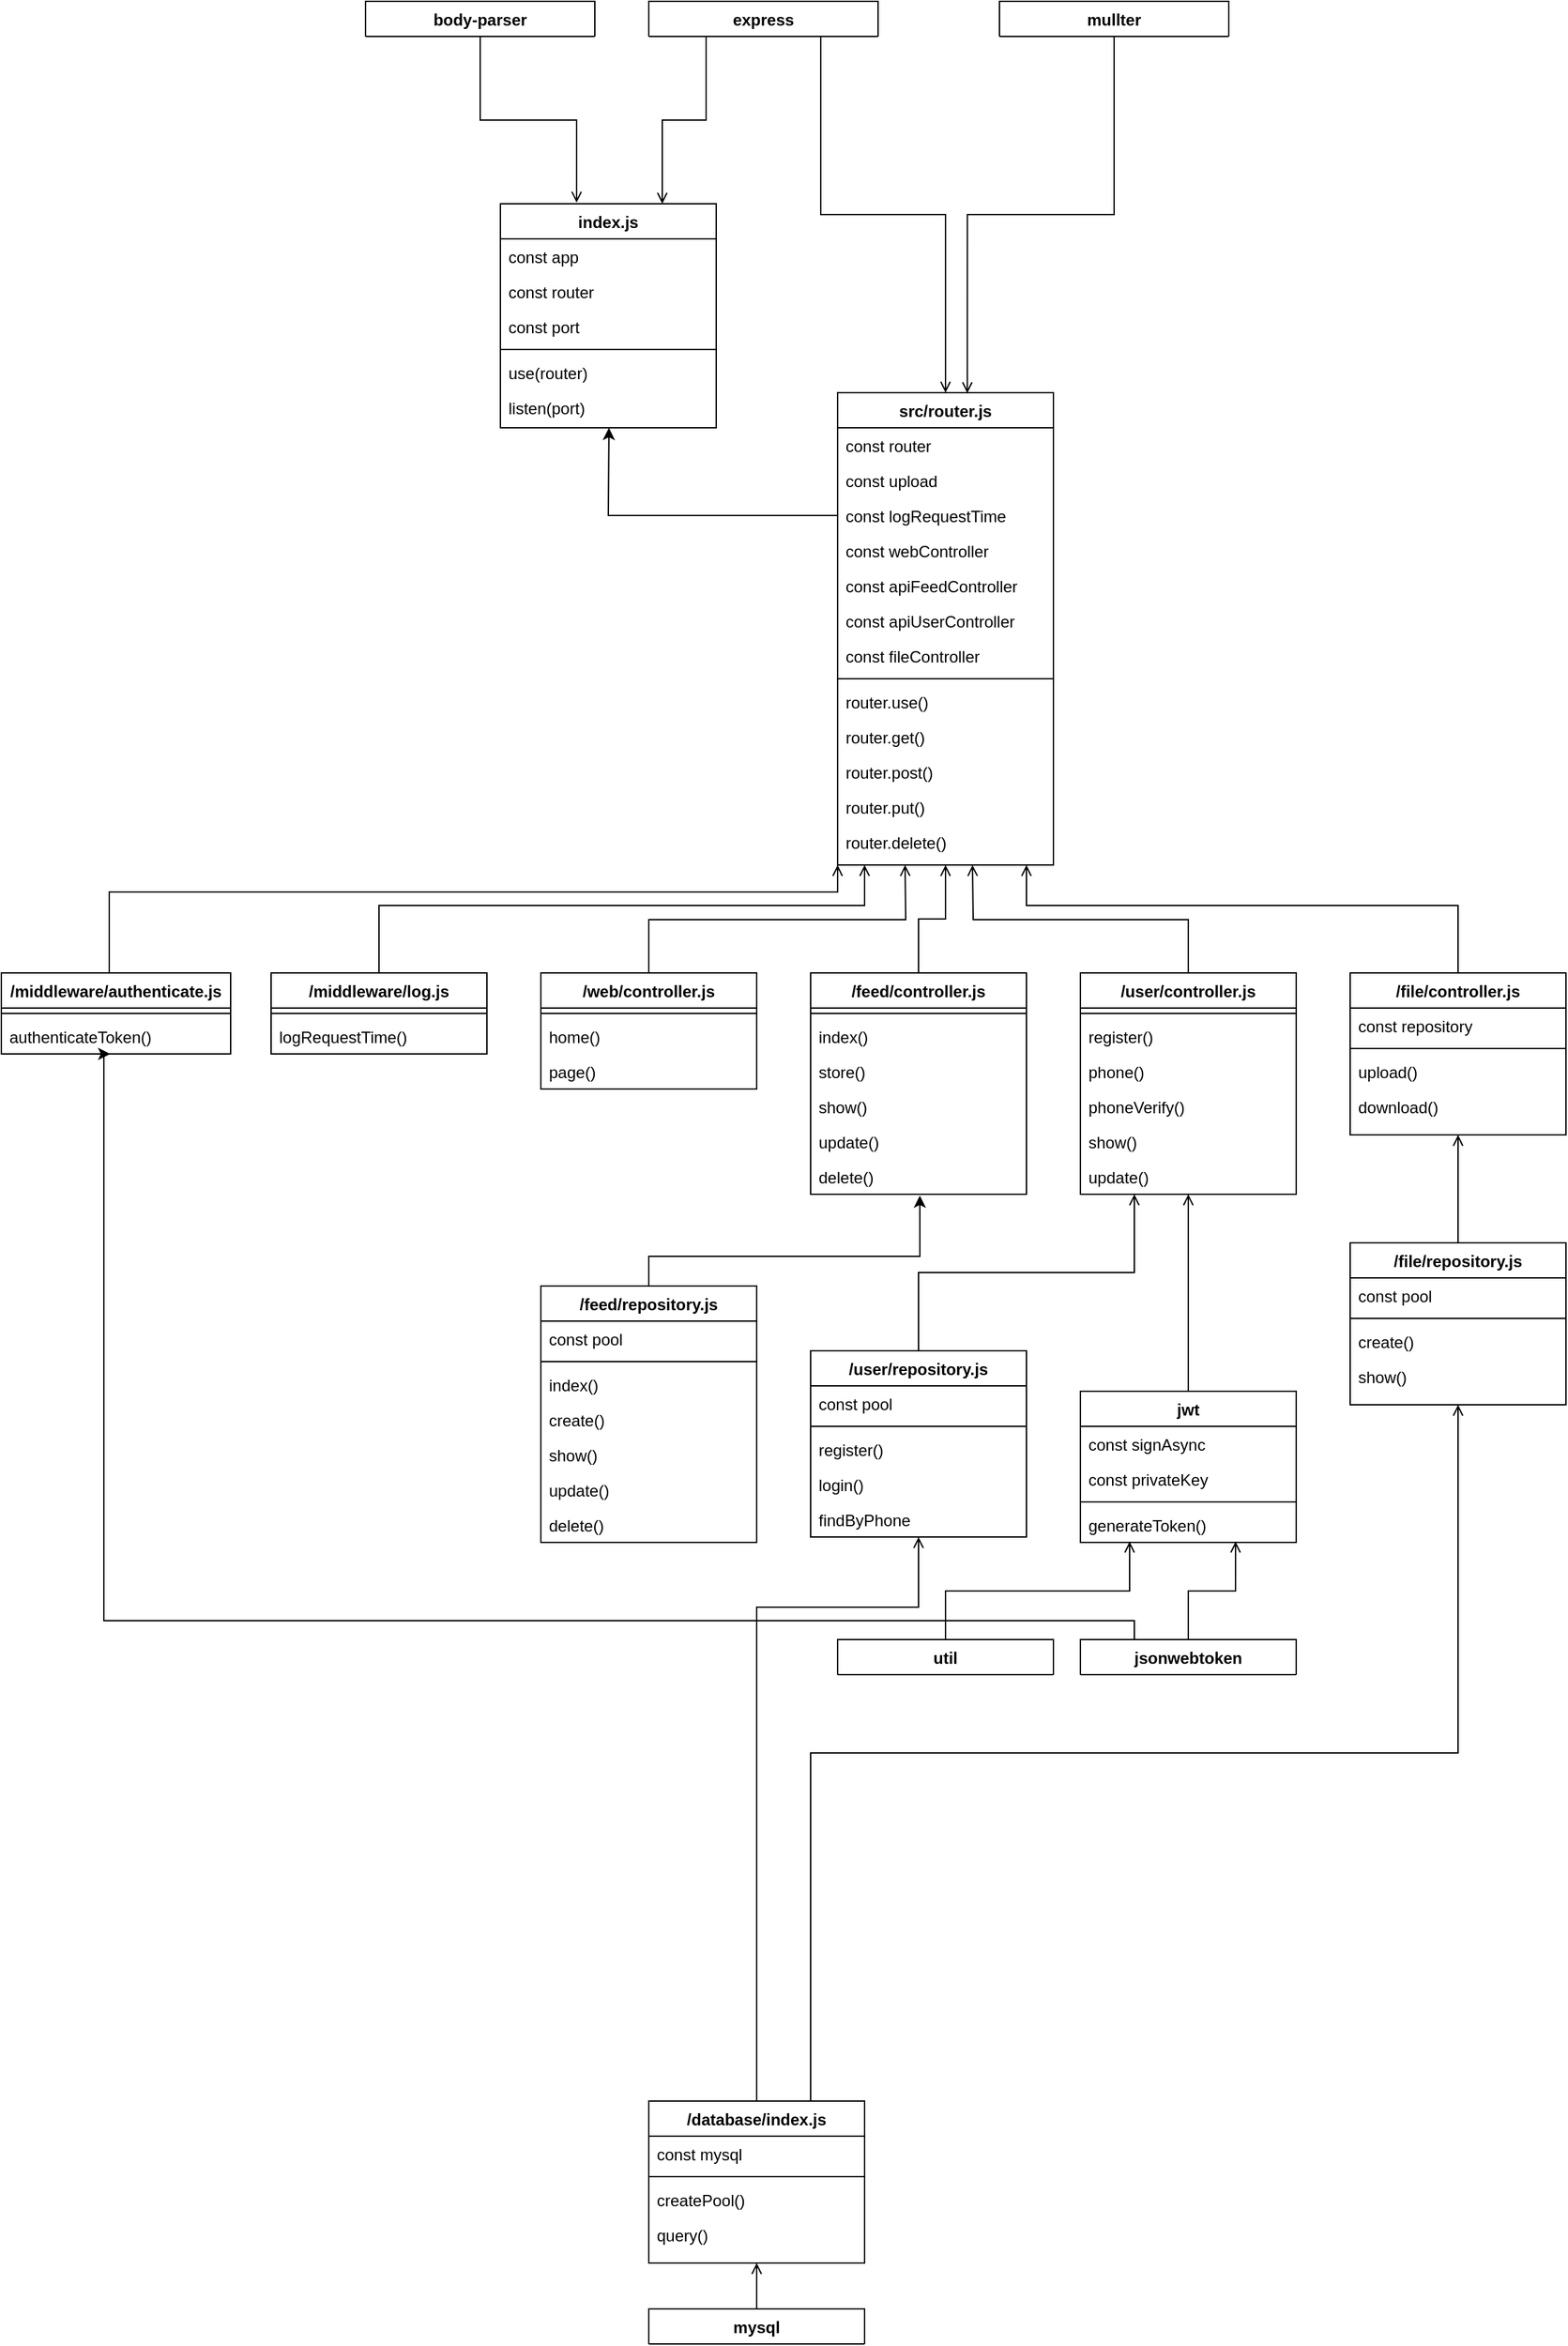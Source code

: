 <mxfile version="26.0.6">
  <diagram id="C5RBs43oDa-KdzZeNtuy" name="Page-1">
    <mxGraphModel dx="2565" dy="1710" grid="1" gridSize="10" guides="1" tooltips="1" connect="1" arrows="1" fold="1" page="1" pageScale="1" pageWidth="3300" pageHeight="4681" math="0" shadow="0">
      <root>
        <mxCell id="WIyWlLk6GJQsqaUBKTNV-0" />
        <mxCell id="WIyWlLk6GJQsqaUBKTNV-1" parent="WIyWlLk6GJQsqaUBKTNV-0" />
        <mxCell id="zkfFHV4jXpPFQw0GAbJ--0" value="index.js" style="swimlane;fontStyle=1;align=center;verticalAlign=top;childLayout=stackLayout;horizontal=1;startSize=26;horizontalStack=0;resizeParent=1;resizeLast=0;collapsible=1;marginBottom=0;rounded=0;shadow=0;strokeWidth=1;" parent="WIyWlLk6GJQsqaUBKTNV-1" vertex="1">
          <mxGeometry x="1130" y="390" width="160" height="166" as="geometry">
            <mxRectangle x="220" y="120" width="160" height="26" as="alternateBounds" />
          </mxGeometry>
        </mxCell>
        <mxCell id="pg-4rCs7CACNfMRYz6-c-14" value="const app" style="text;align=left;verticalAlign=top;spacingLeft=4;spacingRight=4;overflow=hidden;rotatable=0;points=[[0,0.5],[1,0.5]];portConstraint=eastwest;rounded=0;shadow=0;html=0;" parent="zkfFHV4jXpPFQw0GAbJ--0" vertex="1">
          <mxGeometry y="26" width="160" height="26" as="geometry" />
        </mxCell>
        <mxCell id="zkfFHV4jXpPFQw0GAbJ--2" value="const router" style="text;align=left;verticalAlign=top;spacingLeft=4;spacingRight=4;overflow=hidden;rotatable=0;points=[[0,0.5],[1,0.5]];portConstraint=eastwest;rounded=0;shadow=0;html=0;" parent="zkfFHV4jXpPFQw0GAbJ--0" vertex="1">
          <mxGeometry y="52" width="160" height="26" as="geometry" />
        </mxCell>
        <mxCell id="zkfFHV4jXpPFQw0GAbJ--3" value="const port" style="text;align=left;verticalAlign=top;spacingLeft=4;spacingRight=4;overflow=hidden;rotatable=0;points=[[0,0.5],[1,0.5]];portConstraint=eastwest;rounded=0;shadow=0;html=0;" parent="zkfFHV4jXpPFQw0GAbJ--0" vertex="1">
          <mxGeometry y="78" width="160" height="26" as="geometry" />
        </mxCell>
        <mxCell id="zkfFHV4jXpPFQw0GAbJ--4" value="" style="line;html=1;strokeWidth=1;align=left;verticalAlign=middle;spacingTop=-1;spacingLeft=3;spacingRight=3;rotatable=0;labelPosition=right;points=[];portConstraint=eastwest;" parent="zkfFHV4jXpPFQw0GAbJ--0" vertex="1">
          <mxGeometry y="104" width="160" height="8" as="geometry" />
        </mxCell>
        <mxCell id="zkfFHV4jXpPFQw0GAbJ--5" value="use(router)" style="text;align=left;verticalAlign=top;spacingLeft=4;spacingRight=4;overflow=hidden;rotatable=0;points=[[0,0.5],[1,0.5]];portConstraint=eastwest;" parent="zkfFHV4jXpPFQw0GAbJ--0" vertex="1">
          <mxGeometry y="112" width="160" height="26" as="geometry" />
        </mxCell>
        <mxCell id="pg-4rCs7CACNfMRYz6-c-13" value="listen(port)" style="text;align=left;verticalAlign=top;spacingLeft=4;spacingRight=4;overflow=hidden;rotatable=0;points=[[0,0.5],[1,0.5]];portConstraint=eastwest;" parent="zkfFHV4jXpPFQw0GAbJ--0" vertex="1">
          <mxGeometry y="138" width="160" height="28" as="geometry" />
        </mxCell>
        <mxCell id="LsEuCI_JQlObT_N9aFhw-68" style="edgeStyle=orthogonalEdgeStyle;rounded=0;orthogonalLoop=1;jettySize=auto;html=1;exitX=0.5;exitY=0;exitDx=0;exitDy=0;endArrow=open;endFill=0;" parent="WIyWlLk6GJQsqaUBKTNV-1" source="zkfFHV4jXpPFQw0GAbJ--13" edge="1">
          <mxGeometry relative="1" as="geometry">
            <mxPoint x="1430" y="880" as="targetPoint" />
          </mxGeometry>
        </mxCell>
        <mxCell id="zkfFHV4jXpPFQw0GAbJ--13" value="/web/controller.js" style="swimlane;fontStyle=1;align=center;verticalAlign=top;childLayout=stackLayout;horizontal=1;startSize=26;horizontalStack=0;resizeParent=1;resizeLast=0;collapsible=1;marginBottom=0;rounded=0;shadow=0;strokeWidth=1;" parent="WIyWlLk6GJQsqaUBKTNV-1" vertex="1">
          <mxGeometry x="1160" y="960" width="160" height="86" as="geometry">
            <mxRectangle x="340" y="380" width="170" height="26" as="alternateBounds" />
          </mxGeometry>
        </mxCell>
        <mxCell id="zkfFHV4jXpPFQw0GAbJ--15" value="" style="line;html=1;strokeWidth=1;align=left;verticalAlign=middle;spacingTop=-1;spacingLeft=3;spacingRight=3;rotatable=0;labelPosition=right;points=[];portConstraint=eastwest;" parent="zkfFHV4jXpPFQw0GAbJ--13" vertex="1">
          <mxGeometry y="26" width="160" height="8" as="geometry" />
        </mxCell>
        <mxCell id="LsEuCI_JQlObT_N9aFhw-5" value="home()" style="text;align=left;verticalAlign=top;spacingLeft=4;spacingRight=4;overflow=hidden;rotatable=0;points=[[0,0.5],[1,0.5]];portConstraint=eastwest;" parent="zkfFHV4jXpPFQw0GAbJ--13" vertex="1">
          <mxGeometry y="34" width="160" height="26" as="geometry" />
        </mxCell>
        <mxCell id="LsEuCI_JQlObT_N9aFhw-20" value="page()" style="text;align=left;verticalAlign=top;spacingLeft=4;spacingRight=4;overflow=hidden;rotatable=0;points=[[0,0.5],[1,0.5]];portConstraint=eastwest;" parent="zkfFHV4jXpPFQw0GAbJ--13" vertex="1">
          <mxGeometry y="60" width="160" height="26" as="geometry" />
        </mxCell>
        <mxCell id="zkfFHV4jXpPFQw0GAbJ--17" value="src/router.js" style="swimlane;fontStyle=1;align=center;verticalAlign=top;childLayout=stackLayout;horizontal=1;startSize=26;horizontalStack=0;resizeParent=1;resizeLast=0;collapsible=1;marginBottom=0;rounded=0;shadow=0;strokeWidth=1;" parent="WIyWlLk6GJQsqaUBKTNV-1" vertex="1">
          <mxGeometry x="1380" y="530" width="160" height="350" as="geometry">
            <mxRectangle x="550" y="140" width="160" height="26" as="alternateBounds" />
          </mxGeometry>
        </mxCell>
        <mxCell id="zkfFHV4jXpPFQw0GAbJ--18" value="const router" style="text;align=left;verticalAlign=top;spacingLeft=4;spacingRight=4;overflow=hidden;rotatable=0;points=[[0,0.5],[1,0.5]];portConstraint=eastwest;" parent="zkfFHV4jXpPFQw0GAbJ--17" vertex="1">
          <mxGeometry y="26" width="160" height="26" as="geometry" />
        </mxCell>
        <mxCell id="zkfFHV4jXpPFQw0GAbJ--19" value="const upload" style="text;align=left;verticalAlign=top;spacingLeft=4;spacingRight=4;overflow=hidden;rotatable=0;points=[[0,0.5],[1,0.5]];portConstraint=eastwest;rounded=0;shadow=0;html=0;" parent="zkfFHV4jXpPFQw0GAbJ--17" vertex="1">
          <mxGeometry y="52" width="160" height="26" as="geometry" />
        </mxCell>
        <mxCell id="LsEuCI_JQlObT_N9aFhw-19" value="const logRequestTime" style="text;align=left;verticalAlign=top;spacingLeft=4;spacingRight=4;overflow=hidden;rotatable=0;points=[[0,0.5],[1,0.5]];portConstraint=eastwest;rounded=0;shadow=0;html=0;" parent="zkfFHV4jXpPFQw0GAbJ--17" vertex="1">
          <mxGeometry y="78" width="160" height="26" as="geometry" />
        </mxCell>
        <mxCell id="zkfFHV4jXpPFQw0GAbJ--20" value="const webController" style="text;align=left;verticalAlign=top;spacingLeft=4;spacingRight=4;overflow=hidden;rotatable=0;points=[[0,0.5],[1,0.5]];portConstraint=eastwest;rounded=0;shadow=0;html=0;" parent="zkfFHV4jXpPFQw0GAbJ--17" vertex="1">
          <mxGeometry y="104" width="160" height="26" as="geometry" />
        </mxCell>
        <mxCell id="zkfFHV4jXpPFQw0GAbJ--21" value="const apiFeedController" style="text;align=left;verticalAlign=top;spacingLeft=4;spacingRight=4;overflow=hidden;rotatable=0;points=[[0,0.5],[1,0.5]];portConstraint=eastwest;rounded=0;shadow=0;html=0;" parent="zkfFHV4jXpPFQw0GAbJ--17" vertex="1">
          <mxGeometry y="130" width="160" height="26" as="geometry" />
        </mxCell>
        <mxCell id="zkfFHV4jXpPFQw0GAbJ--22" value="const apiUserController" style="text;align=left;verticalAlign=top;spacingLeft=4;spacingRight=4;overflow=hidden;rotatable=0;points=[[0,0.5],[1,0.5]];portConstraint=eastwest;rounded=0;shadow=0;html=0;" parent="zkfFHV4jXpPFQw0GAbJ--17" vertex="1">
          <mxGeometry y="156" width="160" height="26" as="geometry" />
        </mxCell>
        <mxCell id="LsEuCI_JQlObT_N9aFhw-1" value="const fileController" style="text;align=left;verticalAlign=top;spacingLeft=4;spacingRight=4;overflow=hidden;rotatable=0;points=[[0,0.5],[1,0.5]];portConstraint=eastwest;rounded=0;shadow=0;html=0;" parent="zkfFHV4jXpPFQw0GAbJ--17" vertex="1">
          <mxGeometry y="182" width="160" height="26" as="geometry" />
        </mxCell>
        <mxCell id="zkfFHV4jXpPFQw0GAbJ--23" value="" style="line;html=1;strokeWidth=1;align=left;verticalAlign=middle;spacingTop=-1;spacingLeft=3;spacingRight=3;rotatable=0;labelPosition=right;points=[];portConstraint=eastwest;" parent="zkfFHV4jXpPFQw0GAbJ--17" vertex="1">
          <mxGeometry y="208" width="160" height="8" as="geometry" />
        </mxCell>
        <mxCell id="zkfFHV4jXpPFQw0GAbJ--24" value="router.use()" style="text;align=left;verticalAlign=top;spacingLeft=4;spacingRight=4;overflow=hidden;rotatable=0;points=[[0,0.5],[1,0.5]];portConstraint=eastwest;" parent="zkfFHV4jXpPFQw0GAbJ--17" vertex="1">
          <mxGeometry y="216" width="160" height="26" as="geometry" />
        </mxCell>
        <mxCell id="zkfFHV4jXpPFQw0GAbJ--25" value="router.get()" style="text;align=left;verticalAlign=top;spacingLeft=4;spacingRight=4;overflow=hidden;rotatable=0;points=[[0,0.5],[1,0.5]];portConstraint=eastwest;" parent="zkfFHV4jXpPFQw0GAbJ--17" vertex="1">
          <mxGeometry y="242" width="160" height="26" as="geometry" />
        </mxCell>
        <mxCell id="LsEuCI_JQlObT_N9aFhw-2" value="router.post()" style="text;align=left;verticalAlign=top;spacingLeft=4;spacingRight=4;overflow=hidden;rotatable=0;points=[[0,0.5],[1,0.5]];portConstraint=eastwest;" parent="zkfFHV4jXpPFQw0GAbJ--17" vertex="1">
          <mxGeometry y="268" width="160" height="26" as="geometry" />
        </mxCell>
        <mxCell id="LsEuCI_JQlObT_N9aFhw-3" value="router.put()" style="text;align=left;verticalAlign=top;spacingLeft=4;spacingRight=4;overflow=hidden;rotatable=0;points=[[0,0.5],[1,0.5]];portConstraint=eastwest;" parent="zkfFHV4jXpPFQw0GAbJ--17" vertex="1">
          <mxGeometry y="294" width="160" height="26" as="geometry" />
        </mxCell>
        <mxCell id="LsEuCI_JQlObT_N9aFhw-4" value="router.delete()" style="text;align=left;verticalAlign=top;spacingLeft=4;spacingRight=4;overflow=hidden;rotatable=0;points=[[0,0.5],[1,0.5]];portConstraint=eastwest;" parent="zkfFHV4jXpPFQw0GAbJ--17" vertex="1">
          <mxGeometry y="320" width="160" height="22" as="geometry" />
        </mxCell>
        <mxCell id="pg-4rCs7CACNfMRYz6-c-5" value="express" style="swimlane;fontStyle=1;align=center;verticalAlign=top;childLayout=stackLayout;horizontal=1;startSize=26;horizontalStack=0;resizeParent=1;resizeLast=0;collapsible=1;marginBottom=0;rounded=0;shadow=0;strokeWidth=1;" parent="WIyWlLk6GJQsqaUBKTNV-1" vertex="1" collapsed="1">
          <mxGeometry x="1240" y="240" width="170" height="26" as="geometry">
            <mxRectangle x="540" y="410" width="160" height="70" as="alternateBounds" />
          </mxGeometry>
        </mxCell>
        <mxCell id="pg-4rCs7CACNfMRYz6-c-7" value="" style="line;html=1;strokeWidth=1;align=left;verticalAlign=middle;spacingTop=-1;spacingLeft=3;spacingRight=3;rotatable=0;labelPosition=right;points=[];portConstraint=eastwest;" parent="pg-4rCs7CACNfMRYz6-c-5" vertex="1">
          <mxGeometry y="26" width="160" height="8" as="geometry" />
        </mxCell>
        <mxCell id="pg-4rCs7CACNfMRYz6-c-8" value="body-parser" style="swimlane;fontStyle=1;align=center;verticalAlign=top;childLayout=stackLayout;horizontal=1;startSize=26;horizontalStack=0;resizeParent=1;resizeLast=0;collapsible=1;marginBottom=0;rounded=0;shadow=0;strokeWidth=1;" parent="WIyWlLk6GJQsqaUBKTNV-1" vertex="1" collapsed="1">
          <mxGeometry x="1030" y="240" width="170" height="26" as="geometry">
            <mxRectangle x="500" y="410" width="160" height="90" as="alternateBounds" />
          </mxGeometry>
        </mxCell>
        <mxCell id="pg-4rCs7CACNfMRYz6-c-10" value="" style="line;html=1;strokeWidth=1;align=left;verticalAlign=middle;spacingTop=-1;spacingLeft=3;spacingRight=3;rotatable=0;labelPosition=right;points=[];portConstraint=eastwest;" parent="pg-4rCs7CACNfMRYz6-c-8" vertex="1">
          <mxGeometry y="26" width="160" height="8" as="geometry" />
        </mxCell>
        <mxCell id="pg-4rCs7CACNfMRYz6-c-18" value="" style="endArrow=open;html=1;rounded=0;exitX=0.25;exitY=1;exitDx=0;exitDy=0;entryX=0.75;entryY=0;entryDx=0;entryDy=0;edgeStyle=orthogonalEdgeStyle;endFill=0;" parent="WIyWlLk6GJQsqaUBKTNV-1" source="pg-4rCs7CACNfMRYz6-c-5" target="zkfFHV4jXpPFQw0GAbJ--0" edge="1">
          <mxGeometry width="50" height="50" relative="1" as="geometry">
            <mxPoint x="1260" y="370" as="sourcePoint" />
            <mxPoint x="1330" y="360" as="targetPoint" />
          </mxGeometry>
        </mxCell>
        <mxCell id="pg-4rCs7CACNfMRYz6-c-19" value="" style="endArrow=open;html=1;rounded=0;exitX=0.5;exitY=1;exitDx=0;exitDy=0;entryX=0.353;entryY=-0.005;entryDx=0;entryDy=0;edgeStyle=orthogonalEdgeStyle;endFill=0;entryPerimeter=0;" parent="WIyWlLk6GJQsqaUBKTNV-1" source="pg-4rCs7CACNfMRYz6-c-8" target="zkfFHV4jXpPFQw0GAbJ--0" edge="1">
          <mxGeometry width="50" height="50" relative="1" as="geometry">
            <mxPoint x="1183" y="310" as="sourcePoint" />
            <mxPoint x="1150" y="434" as="targetPoint" />
          </mxGeometry>
        </mxCell>
        <mxCell id="pg-4rCs7CACNfMRYz6-c-20" value="" style="endArrow=open;html=1;rounded=0;exitX=0.75;exitY=1;exitDx=0;exitDy=0;edgeStyle=orthogonalEdgeStyle;endFill=0;entryX=0.5;entryY=0;entryDx=0;entryDy=0;" parent="WIyWlLk6GJQsqaUBKTNV-1" source="pg-4rCs7CACNfMRYz6-c-5" target="zkfFHV4jXpPFQw0GAbJ--17" edge="1">
          <mxGeometry width="50" height="50" relative="1" as="geometry">
            <mxPoint x="1293" y="276" as="sourcePoint" />
            <mxPoint x="1470" y="370" as="targetPoint" />
          </mxGeometry>
        </mxCell>
        <mxCell id="LsEuCI_JQlObT_N9aFhw-0" value="" style="endArrow=classic;html=1;rounded=0;entryX=0.503;entryY=1.002;entryDx=0;entryDy=0;entryPerimeter=0;exitX=0;exitY=0.5;exitDx=0;exitDy=0;" parent="WIyWlLk6GJQsqaUBKTNV-1" source="LsEuCI_JQlObT_N9aFhw-19" target="pg-4rCs7CACNfMRYz6-c-13" edge="1">
          <mxGeometry width="50" height="50" relative="1" as="geometry">
            <mxPoint x="1300" y="670" as="sourcePoint" />
            <mxPoint x="1230" y="480" as="targetPoint" />
            <Array as="points">
              <mxPoint x="1210" y="621" />
            </Array>
          </mxGeometry>
        </mxCell>
        <mxCell id="LsEuCI_JQlObT_N9aFhw-65" style="edgeStyle=orthogonalEdgeStyle;rounded=0;orthogonalLoop=1;jettySize=auto;html=1;exitX=0.5;exitY=0;exitDx=0;exitDy=0;endArrow=open;endFill=0;entryX=0.5;entryY=1;entryDx=0;entryDy=0;" parent="WIyWlLk6GJQsqaUBKTNV-1" source="LsEuCI_JQlObT_N9aFhw-21" target="zkfFHV4jXpPFQw0GAbJ--17" edge="1">
          <mxGeometry relative="1" as="geometry">
            <mxPoint x="1440" y="880" as="targetPoint" />
          </mxGeometry>
        </mxCell>
        <mxCell id="LsEuCI_JQlObT_N9aFhw-21" value="/feed/controller.js" style="swimlane;fontStyle=1;align=center;verticalAlign=top;childLayout=stackLayout;horizontal=1;startSize=26;horizontalStack=0;resizeParent=1;resizeLast=0;collapsible=1;marginBottom=0;rounded=0;shadow=0;strokeWidth=1;" parent="WIyWlLk6GJQsqaUBKTNV-1" vertex="1">
          <mxGeometry x="1360" y="960" width="160" height="164" as="geometry">
            <mxRectangle x="340" y="380" width="170" height="26" as="alternateBounds" />
          </mxGeometry>
        </mxCell>
        <mxCell id="LsEuCI_JQlObT_N9aFhw-22" value="" style="line;html=1;strokeWidth=1;align=left;verticalAlign=middle;spacingTop=-1;spacingLeft=3;spacingRight=3;rotatable=0;labelPosition=right;points=[];portConstraint=eastwest;" parent="LsEuCI_JQlObT_N9aFhw-21" vertex="1">
          <mxGeometry y="26" width="160" height="8" as="geometry" />
        </mxCell>
        <mxCell id="LsEuCI_JQlObT_N9aFhw-23" value="index()" style="text;align=left;verticalAlign=top;spacingLeft=4;spacingRight=4;overflow=hidden;rotatable=0;points=[[0,0.5],[1,0.5]];portConstraint=eastwest;" parent="LsEuCI_JQlObT_N9aFhw-21" vertex="1">
          <mxGeometry y="34" width="160" height="26" as="geometry" />
        </mxCell>
        <mxCell id="LsEuCI_JQlObT_N9aFhw-24" value="store()" style="text;align=left;verticalAlign=top;spacingLeft=4;spacingRight=4;overflow=hidden;rotatable=0;points=[[0,0.5],[1,0.5]];portConstraint=eastwest;" parent="LsEuCI_JQlObT_N9aFhw-21" vertex="1">
          <mxGeometry y="60" width="160" height="26" as="geometry" />
        </mxCell>
        <mxCell id="LsEuCI_JQlObT_N9aFhw-26" value="show()" style="text;align=left;verticalAlign=top;spacingLeft=4;spacingRight=4;overflow=hidden;rotatable=0;points=[[0,0.5],[1,0.5]];portConstraint=eastwest;" parent="LsEuCI_JQlObT_N9aFhw-21" vertex="1">
          <mxGeometry y="86" width="160" height="26" as="geometry" />
        </mxCell>
        <mxCell id="LsEuCI_JQlObT_N9aFhw-33" value="update()" style="text;align=left;verticalAlign=top;spacingLeft=4;spacingRight=4;overflow=hidden;rotatable=0;points=[[0,0.5],[1,0.5]];portConstraint=eastwest;" parent="LsEuCI_JQlObT_N9aFhw-21" vertex="1">
          <mxGeometry y="112" width="160" height="26" as="geometry" />
        </mxCell>
        <mxCell id="LsEuCI_JQlObT_N9aFhw-25" value="delete()" style="text;align=left;verticalAlign=top;spacingLeft=4;spacingRight=4;overflow=hidden;rotatable=0;points=[[0,0.5],[1,0.5]];portConstraint=eastwest;" parent="LsEuCI_JQlObT_N9aFhw-21" vertex="1">
          <mxGeometry y="138" width="160" height="26" as="geometry" />
        </mxCell>
        <mxCell id="LsEuCI_JQlObT_N9aFhw-67" style="edgeStyle=orthogonalEdgeStyle;rounded=0;orthogonalLoop=1;jettySize=auto;html=1;exitX=0.5;exitY=0;exitDx=0;exitDy=0;endArrow=open;endFill=0;" parent="WIyWlLk6GJQsqaUBKTNV-1" source="LsEuCI_JQlObT_N9aFhw-34" edge="1">
          <mxGeometry relative="1" as="geometry">
            <mxPoint x="1480.0" y="880" as="targetPoint" />
          </mxGeometry>
        </mxCell>
        <mxCell id="LsEuCI_JQlObT_N9aFhw-34" value="/user/controller.js" style="swimlane;fontStyle=1;align=center;verticalAlign=top;childLayout=stackLayout;horizontal=1;startSize=26;horizontalStack=0;resizeParent=1;resizeLast=0;collapsible=1;marginBottom=0;rounded=0;shadow=0;strokeWidth=1;" parent="WIyWlLk6GJQsqaUBKTNV-1" vertex="1">
          <mxGeometry x="1560" y="960" width="160" height="164" as="geometry">
            <mxRectangle x="340" y="380" width="170" height="26" as="alternateBounds" />
          </mxGeometry>
        </mxCell>
        <mxCell id="LsEuCI_JQlObT_N9aFhw-35" value="" style="line;html=1;strokeWidth=1;align=left;verticalAlign=middle;spacingTop=-1;spacingLeft=3;spacingRight=3;rotatable=0;labelPosition=right;points=[];portConstraint=eastwest;" parent="LsEuCI_JQlObT_N9aFhw-34" vertex="1">
          <mxGeometry y="26" width="160" height="8" as="geometry" />
        </mxCell>
        <mxCell id="LsEuCI_JQlObT_N9aFhw-36" value="register()" style="text;align=left;verticalAlign=top;spacingLeft=4;spacingRight=4;overflow=hidden;rotatable=0;points=[[0,0.5],[1,0.5]];portConstraint=eastwest;" parent="LsEuCI_JQlObT_N9aFhw-34" vertex="1">
          <mxGeometry y="34" width="160" height="26" as="geometry" />
        </mxCell>
        <mxCell id="LsEuCI_JQlObT_N9aFhw-37" value="phone()" style="text;align=left;verticalAlign=top;spacingLeft=4;spacingRight=4;overflow=hidden;rotatable=0;points=[[0,0.5],[1,0.5]];portConstraint=eastwest;" parent="LsEuCI_JQlObT_N9aFhw-34" vertex="1">
          <mxGeometry y="60" width="160" height="26" as="geometry" />
        </mxCell>
        <mxCell id="LsEuCI_JQlObT_N9aFhw-38" value="phoneVerify()" style="text;align=left;verticalAlign=top;spacingLeft=4;spacingRight=4;overflow=hidden;rotatable=0;points=[[0,0.5],[1,0.5]];portConstraint=eastwest;" parent="LsEuCI_JQlObT_N9aFhw-34" vertex="1">
          <mxGeometry y="86" width="160" height="26" as="geometry" />
        </mxCell>
        <mxCell id="LsEuCI_JQlObT_N9aFhw-39" value="show()" style="text;align=left;verticalAlign=top;spacingLeft=4;spacingRight=4;overflow=hidden;rotatable=0;points=[[0,0.5],[1,0.5]];portConstraint=eastwest;" parent="LsEuCI_JQlObT_N9aFhw-34" vertex="1">
          <mxGeometry y="112" width="160" height="26" as="geometry" />
        </mxCell>
        <mxCell id="LsEuCI_JQlObT_N9aFhw-40" value="update()" style="text;align=left;verticalAlign=top;spacingLeft=4;spacingRight=4;overflow=hidden;rotatable=0;points=[[0,0.5],[1,0.5]];portConstraint=eastwest;" parent="LsEuCI_JQlObT_N9aFhw-34" vertex="1">
          <mxGeometry y="138" width="160" height="26" as="geometry" />
        </mxCell>
        <mxCell id="LsEuCI_JQlObT_N9aFhw-70" style="edgeStyle=orthogonalEdgeStyle;rounded=0;orthogonalLoop=1;jettySize=auto;html=1;exitX=0.5;exitY=0;exitDx=0;exitDy=0;endArrow=open;endFill=0;" parent="WIyWlLk6GJQsqaUBKTNV-1" source="LsEuCI_JQlObT_N9aFhw-41" edge="1">
          <mxGeometry relative="1" as="geometry">
            <mxPoint x="1520" y="880" as="targetPoint" />
            <Array as="points">
              <mxPoint x="1840" y="910" />
              <mxPoint x="1520" y="910" />
            </Array>
          </mxGeometry>
        </mxCell>
        <mxCell id="LsEuCI_JQlObT_N9aFhw-41" value="/file/controller.js" style="swimlane;fontStyle=1;align=center;verticalAlign=top;childLayout=stackLayout;horizontal=1;startSize=26;horizontalStack=0;resizeParent=1;resizeLast=0;collapsible=1;marginBottom=0;rounded=0;shadow=0;strokeWidth=1;" parent="WIyWlLk6GJQsqaUBKTNV-1" vertex="1">
          <mxGeometry x="1760" y="960" width="160" height="120" as="geometry">
            <mxRectangle x="340" y="380" width="170" height="26" as="alternateBounds" />
          </mxGeometry>
        </mxCell>
        <mxCell id="LsEuCI_JQlObT_N9aFhw-48" value="const repository" style="text;align=left;verticalAlign=top;spacingLeft=4;spacingRight=4;overflow=hidden;rotatable=0;points=[[0,0.5],[1,0.5]];portConstraint=eastwest;" parent="LsEuCI_JQlObT_N9aFhw-41" vertex="1">
          <mxGeometry y="26" width="160" height="26" as="geometry" />
        </mxCell>
        <mxCell id="LsEuCI_JQlObT_N9aFhw-42" value="" style="line;html=1;strokeWidth=1;align=left;verticalAlign=middle;spacingTop=-1;spacingLeft=3;spacingRight=3;rotatable=0;labelPosition=right;points=[];portConstraint=eastwest;" parent="LsEuCI_JQlObT_N9aFhw-41" vertex="1">
          <mxGeometry y="52" width="160" height="8" as="geometry" />
        </mxCell>
        <mxCell id="LsEuCI_JQlObT_N9aFhw-43" value="upload()" style="text;align=left;verticalAlign=top;spacingLeft=4;spacingRight=4;overflow=hidden;rotatable=0;points=[[0,0.5],[1,0.5]];portConstraint=eastwest;" parent="LsEuCI_JQlObT_N9aFhw-41" vertex="1">
          <mxGeometry y="60" width="160" height="26" as="geometry" />
        </mxCell>
        <mxCell id="LsEuCI_JQlObT_N9aFhw-44" value="download()" style="text;align=left;verticalAlign=top;spacingLeft=4;spacingRight=4;overflow=hidden;rotatable=0;points=[[0,0.5],[1,0.5]];portConstraint=eastwest;" parent="LsEuCI_JQlObT_N9aFhw-41" vertex="1">
          <mxGeometry y="86" width="160" height="26" as="geometry" />
        </mxCell>
        <mxCell id="LsEuCI_JQlObT_N9aFhw-62" style="edgeStyle=orthogonalEdgeStyle;rounded=0;orthogonalLoop=1;jettySize=auto;html=1;exitX=0.5;exitY=0;exitDx=0;exitDy=0;entryX=0.5;entryY=1;entryDx=0;entryDy=0;endArrow=open;endFill=0;" parent="WIyWlLk6GJQsqaUBKTNV-1" source="LsEuCI_JQlObT_N9aFhw-50" target="LsEuCI_JQlObT_N9aFhw-41" edge="1">
          <mxGeometry relative="1" as="geometry" />
        </mxCell>
        <mxCell id="LsEuCI_JQlObT_N9aFhw-50" value="/file/repository.js" style="swimlane;fontStyle=1;align=center;verticalAlign=top;childLayout=stackLayout;horizontal=1;startSize=26;horizontalStack=0;resizeParent=1;resizeLast=0;collapsible=1;marginBottom=0;rounded=0;shadow=0;strokeWidth=1;" parent="WIyWlLk6GJQsqaUBKTNV-1" vertex="1">
          <mxGeometry x="1760" y="1160" width="160" height="120" as="geometry">
            <mxRectangle x="340" y="380" width="170" height="26" as="alternateBounds" />
          </mxGeometry>
        </mxCell>
        <mxCell id="LsEuCI_JQlObT_N9aFhw-51" value="const pool" style="text;align=left;verticalAlign=top;spacingLeft=4;spacingRight=4;overflow=hidden;rotatable=0;points=[[0,0.5],[1,0.5]];portConstraint=eastwest;" parent="LsEuCI_JQlObT_N9aFhw-50" vertex="1">
          <mxGeometry y="26" width="160" height="26" as="geometry" />
        </mxCell>
        <mxCell id="LsEuCI_JQlObT_N9aFhw-52" value="" style="line;html=1;strokeWidth=1;align=left;verticalAlign=middle;spacingTop=-1;spacingLeft=3;spacingRight=3;rotatable=0;labelPosition=right;points=[];portConstraint=eastwest;" parent="LsEuCI_JQlObT_N9aFhw-50" vertex="1">
          <mxGeometry y="52" width="160" height="8" as="geometry" />
        </mxCell>
        <mxCell id="LsEuCI_JQlObT_N9aFhw-53" value="create()" style="text;align=left;verticalAlign=top;spacingLeft=4;spacingRight=4;overflow=hidden;rotatable=0;points=[[0,0.5],[1,0.5]];portConstraint=eastwest;" parent="LsEuCI_JQlObT_N9aFhw-50" vertex="1">
          <mxGeometry y="60" width="160" height="26" as="geometry" />
        </mxCell>
        <mxCell id="LsEuCI_JQlObT_N9aFhw-54" value="show()" style="text;align=left;verticalAlign=top;spacingLeft=4;spacingRight=4;overflow=hidden;rotatable=0;points=[[0,0.5],[1,0.5]];portConstraint=eastwest;" parent="LsEuCI_JQlObT_N9aFhw-50" vertex="1">
          <mxGeometry y="86" width="160" height="26" as="geometry" />
        </mxCell>
        <mxCell id="LsEuCI_JQlObT_N9aFhw-61" style="edgeStyle=orthogonalEdgeStyle;rounded=0;orthogonalLoop=1;jettySize=auto;html=1;exitX=0.75;exitY=0;exitDx=0;exitDy=0;entryX=0.5;entryY=1;entryDx=0;entryDy=0;endArrow=open;endFill=0;" parent="WIyWlLk6GJQsqaUBKTNV-1" source="LsEuCI_JQlObT_N9aFhw-55" target="LsEuCI_JQlObT_N9aFhw-50" edge="1">
          <mxGeometry relative="1" as="geometry" />
        </mxCell>
        <mxCell id="LsEuCI_JQlObT_N9aFhw-103" style="edgeStyle=orthogonalEdgeStyle;rounded=0;orthogonalLoop=1;jettySize=auto;html=1;exitX=0.5;exitY=0;exitDx=0;exitDy=0;entryX=0.5;entryY=1;entryDx=0;entryDy=0;endArrow=open;endFill=0;" parent="WIyWlLk6GJQsqaUBKTNV-1" source="LsEuCI_JQlObT_N9aFhw-55" target="LsEuCI_JQlObT_N9aFhw-97" edge="1">
          <mxGeometry relative="1" as="geometry">
            <Array as="points">
              <mxPoint x="1320" y="1430" />
              <mxPoint x="1440" y="1430" />
            </Array>
          </mxGeometry>
        </mxCell>
        <mxCell id="LsEuCI_JQlObT_N9aFhw-55" value="/database/index.js" style="swimlane;fontStyle=1;align=center;verticalAlign=top;childLayout=stackLayout;horizontal=1;startSize=26;horizontalStack=0;resizeParent=1;resizeLast=0;collapsible=1;marginBottom=0;rounded=0;shadow=0;strokeWidth=1;" parent="WIyWlLk6GJQsqaUBKTNV-1" vertex="1">
          <mxGeometry x="1240" y="1796" width="160" height="120" as="geometry">
            <mxRectangle x="340" y="380" width="170" height="26" as="alternateBounds" />
          </mxGeometry>
        </mxCell>
        <mxCell id="LsEuCI_JQlObT_N9aFhw-56" value="const mysql" style="text;align=left;verticalAlign=top;spacingLeft=4;spacingRight=4;overflow=hidden;rotatable=0;points=[[0,0.5],[1,0.5]];portConstraint=eastwest;" parent="LsEuCI_JQlObT_N9aFhw-55" vertex="1">
          <mxGeometry y="26" width="160" height="26" as="geometry" />
        </mxCell>
        <mxCell id="LsEuCI_JQlObT_N9aFhw-57" value="" style="line;html=1;strokeWidth=1;align=left;verticalAlign=middle;spacingTop=-1;spacingLeft=3;spacingRight=3;rotatable=0;labelPosition=right;points=[];portConstraint=eastwest;" parent="LsEuCI_JQlObT_N9aFhw-55" vertex="1">
          <mxGeometry y="52" width="160" height="8" as="geometry" />
        </mxCell>
        <mxCell id="LsEuCI_JQlObT_N9aFhw-58" value="createPool()" style="text;align=left;verticalAlign=top;spacingLeft=4;spacingRight=4;overflow=hidden;rotatable=0;points=[[0,0.5],[1,0.5]];portConstraint=eastwest;" parent="LsEuCI_JQlObT_N9aFhw-55" vertex="1">
          <mxGeometry y="60" width="160" height="26" as="geometry" />
        </mxCell>
        <mxCell id="LsEuCI_JQlObT_N9aFhw-59" value="query()" style="text;align=left;verticalAlign=top;spacingLeft=4;spacingRight=4;overflow=hidden;rotatable=0;points=[[0,0.5],[1,0.5]];portConstraint=eastwest;" parent="LsEuCI_JQlObT_N9aFhw-55" vertex="1">
          <mxGeometry y="86" width="160" height="26" as="geometry" />
        </mxCell>
        <mxCell id="LsEuCI_JQlObT_N9aFhw-77" style="edgeStyle=orthogonalEdgeStyle;rounded=0;orthogonalLoop=1;jettySize=auto;html=1;exitX=0.5;exitY=0;exitDx=0;exitDy=0;endArrow=open;endFill=0;" parent="WIyWlLk6GJQsqaUBKTNV-1" source="LsEuCI_JQlObT_N9aFhw-71" edge="1">
          <mxGeometry relative="1" as="geometry">
            <mxPoint x="1400" y="880" as="targetPoint" />
            <Array as="points">
              <mxPoint x="1040" y="910" />
              <mxPoint x="1400" y="910" />
            </Array>
          </mxGeometry>
        </mxCell>
        <mxCell id="LsEuCI_JQlObT_N9aFhw-71" value="/middleware/log.js" style="swimlane;fontStyle=1;align=center;verticalAlign=top;childLayout=stackLayout;horizontal=1;startSize=26;horizontalStack=0;resizeParent=1;resizeLast=0;collapsible=1;marginBottom=0;rounded=0;shadow=0;strokeWidth=1;" parent="WIyWlLk6GJQsqaUBKTNV-1" vertex="1">
          <mxGeometry x="960" y="960" width="160" height="60" as="geometry">
            <mxRectangle x="340" y="380" width="170" height="26" as="alternateBounds" />
          </mxGeometry>
        </mxCell>
        <mxCell id="LsEuCI_JQlObT_N9aFhw-73" value="" style="line;html=1;strokeWidth=1;align=left;verticalAlign=middle;spacingTop=-1;spacingLeft=3;spacingRight=3;rotatable=0;labelPosition=right;points=[];portConstraint=eastwest;" parent="LsEuCI_JQlObT_N9aFhw-71" vertex="1">
          <mxGeometry y="26" width="160" height="8" as="geometry" />
        </mxCell>
        <mxCell id="LsEuCI_JQlObT_N9aFhw-74" value="logRequestTime()" style="text;align=left;verticalAlign=top;spacingLeft=4;spacingRight=4;overflow=hidden;rotatable=0;points=[[0,0.5],[1,0.5]];portConstraint=eastwest;" parent="LsEuCI_JQlObT_N9aFhw-71" vertex="1">
          <mxGeometry y="34" width="160" height="26" as="geometry" />
        </mxCell>
        <mxCell id="LsEuCI_JQlObT_N9aFhw-78" value="mullter" style="swimlane;fontStyle=1;align=center;verticalAlign=top;childLayout=stackLayout;horizontal=1;startSize=26;horizontalStack=0;resizeParent=1;resizeLast=0;collapsible=1;marginBottom=0;rounded=0;shadow=0;strokeWidth=1;" parent="WIyWlLk6GJQsqaUBKTNV-1" vertex="1" collapsed="1">
          <mxGeometry x="1500" y="240" width="170" height="26" as="geometry">
            <mxRectangle x="540" y="410" width="160" height="70" as="alternateBounds" />
          </mxGeometry>
        </mxCell>
        <mxCell id="LsEuCI_JQlObT_N9aFhw-79" value="" style="line;html=1;strokeWidth=1;align=left;verticalAlign=middle;spacingTop=-1;spacingLeft=3;spacingRight=3;rotatable=0;labelPosition=right;points=[];portConstraint=eastwest;" parent="LsEuCI_JQlObT_N9aFhw-78" vertex="1">
          <mxGeometry y="26" width="160" height="8" as="geometry" />
        </mxCell>
        <mxCell id="LsEuCI_JQlObT_N9aFhw-82" style="edgeStyle=orthogonalEdgeStyle;rounded=0;orthogonalLoop=1;jettySize=auto;html=1;exitX=0.5;exitY=0;exitDx=0;exitDy=0;entryX=0.5;entryY=1;entryDx=0;entryDy=0;endArrow=open;endFill=0;" parent="WIyWlLk6GJQsqaUBKTNV-1" source="LsEuCI_JQlObT_N9aFhw-80" target="LsEuCI_JQlObT_N9aFhw-34" edge="1">
          <mxGeometry relative="1" as="geometry" />
        </mxCell>
        <mxCell id="LsEuCI_JQlObT_N9aFhw-80" value="jwt" style="swimlane;fontStyle=1;align=center;verticalAlign=top;childLayout=stackLayout;horizontal=1;startSize=26;horizontalStack=0;resizeParent=1;resizeLast=0;collapsible=1;marginBottom=0;rounded=0;shadow=0;strokeWidth=1;" parent="WIyWlLk6GJQsqaUBKTNV-1" vertex="1">
          <mxGeometry x="1560" y="1270" width="160" height="112" as="geometry">
            <mxRectangle x="1560" y="1270" width="160" height="26" as="alternateBounds" />
          </mxGeometry>
        </mxCell>
        <mxCell id="LsEuCI_JQlObT_N9aFhw-93" value="const signAsync" style="text;align=left;verticalAlign=top;spacingLeft=4;spacingRight=4;overflow=hidden;rotatable=0;points=[[0,0.5],[1,0.5]];portConstraint=eastwest;" parent="LsEuCI_JQlObT_N9aFhw-80" vertex="1">
          <mxGeometry y="26" width="160" height="26" as="geometry" />
        </mxCell>
        <mxCell id="LsEuCI_JQlObT_N9aFhw-94" value="const privateKey" style="text;align=left;verticalAlign=top;spacingLeft=4;spacingRight=4;overflow=hidden;rotatable=0;points=[[0,0.5],[1,0.5]];portConstraint=eastwest;" parent="LsEuCI_JQlObT_N9aFhw-80" vertex="1">
          <mxGeometry y="52" width="160" height="26" as="geometry" />
        </mxCell>
        <mxCell id="LsEuCI_JQlObT_N9aFhw-81" value="" style="line;html=1;strokeWidth=1;align=left;verticalAlign=middle;spacingTop=-1;spacingLeft=3;spacingRight=3;rotatable=0;labelPosition=right;points=[];portConstraint=eastwest;" parent="LsEuCI_JQlObT_N9aFhw-80" vertex="1">
          <mxGeometry y="78" width="160" height="8" as="geometry" />
        </mxCell>
        <mxCell id="LsEuCI_JQlObT_N9aFhw-92" value="generateToken()" style="text;align=left;verticalAlign=top;spacingLeft=4;spacingRight=4;overflow=hidden;rotatable=0;points=[[0,0.5],[1,0.5]];portConstraint=eastwest;" parent="LsEuCI_JQlObT_N9aFhw-80" vertex="1">
          <mxGeometry y="86" width="160" height="26" as="geometry" />
        </mxCell>
        <mxCell id="LsEuCI_JQlObT_N9aFhw-83" style="edgeStyle=orthogonalEdgeStyle;rounded=0;orthogonalLoop=1;jettySize=auto;html=1;exitX=0.5;exitY=1;exitDx=0;exitDy=0;entryX=0.601;entryY=0.001;entryDx=0;entryDy=0;entryPerimeter=0;endArrow=open;endFill=0;" parent="WIyWlLk6GJQsqaUBKTNV-1" source="LsEuCI_JQlObT_N9aFhw-78" target="zkfFHV4jXpPFQw0GAbJ--17" edge="1">
          <mxGeometry relative="1" as="geometry" />
        </mxCell>
        <mxCell id="LsEuCI_JQlObT_N9aFhw-86" style="edgeStyle=orthogonalEdgeStyle;rounded=0;orthogonalLoop=1;jettySize=auto;html=1;exitX=0.5;exitY=0;exitDx=0;exitDy=0;entryX=0.5;entryY=1;entryDx=0;entryDy=0;endArrow=open;endFill=0;" parent="WIyWlLk6GJQsqaUBKTNV-1" source="LsEuCI_JQlObT_N9aFhw-84" target="LsEuCI_JQlObT_N9aFhw-55" edge="1">
          <mxGeometry relative="1" as="geometry" />
        </mxCell>
        <mxCell id="LsEuCI_JQlObT_N9aFhw-84" value="mysql" style="swimlane;fontStyle=1;align=center;verticalAlign=top;childLayout=stackLayout;horizontal=1;startSize=26;horizontalStack=0;resizeParent=1;resizeLast=0;collapsible=1;marginBottom=0;rounded=0;shadow=0;strokeWidth=1;" parent="WIyWlLk6GJQsqaUBKTNV-1" vertex="1" collapsed="1">
          <mxGeometry x="1240" y="1950" width="160" height="26" as="geometry">
            <mxRectangle x="540" y="410" width="160" height="70" as="alternateBounds" />
          </mxGeometry>
        </mxCell>
        <mxCell id="LsEuCI_JQlObT_N9aFhw-85" value="" style="line;html=1;strokeWidth=1;align=left;verticalAlign=middle;spacingTop=-1;spacingLeft=3;spacingRight=3;rotatable=0;labelPosition=right;points=[];portConstraint=eastwest;" parent="LsEuCI_JQlObT_N9aFhw-84" vertex="1">
          <mxGeometry y="26" width="160" height="8" as="geometry" />
        </mxCell>
        <mxCell id="LsEuCI_JQlObT_N9aFhw-88" value="jsonwebtoken" style="swimlane;fontStyle=1;align=center;verticalAlign=top;childLayout=stackLayout;horizontal=1;startSize=26;horizontalStack=0;resizeParent=1;resizeLast=0;collapsible=1;marginBottom=0;rounded=0;shadow=0;strokeWidth=1;" parent="WIyWlLk6GJQsqaUBKTNV-1" vertex="1" collapsed="1">
          <mxGeometry x="1560" y="1454" width="160" height="26" as="geometry">
            <mxRectangle x="540" y="410" width="160" height="70" as="alternateBounds" />
          </mxGeometry>
        </mxCell>
        <mxCell id="LsEuCI_JQlObT_N9aFhw-89" value="" style="line;html=1;strokeWidth=1;align=left;verticalAlign=middle;spacingTop=-1;spacingLeft=3;spacingRight=3;rotatable=0;labelPosition=right;points=[];portConstraint=eastwest;" parent="LsEuCI_JQlObT_N9aFhw-88" vertex="1">
          <mxGeometry y="26" width="160" height="8" as="geometry" />
        </mxCell>
        <mxCell id="LsEuCI_JQlObT_N9aFhw-90" value="util" style="swimlane;fontStyle=1;align=center;verticalAlign=top;childLayout=stackLayout;horizontal=1;startSize=26;horizontalStack=0;resizeParent=1;resizeLast=0;collapsible=1;marginBottom=0;rounded=0;shadow=0;strokeWidth=1;" parent="WIyWlLk6GJQsqaUBKTNV-1" vertex="1" collapsed="1">
          <mxGeometry x="1380" y="1454" width="160" height="26" as="geometry">
            <mxRectangle x="540" y="410" width="160" height="70" as="alternateBounds" />
          </mxGeometry>
        </mxCell>
        <mxCell id="LsEuCI_JQlObT_N9aFhw-91" value="" style="line;html=1;strokeWidth=1;align=left;verticalAlign=middle;spacingTop=-1;spacingLeft=3;spacingRight=3;rotatable=0;labelPosition=right;points=[];portConstraint=eastwest;" parent="LsEuCI_JQlObT_N9aFhw-90" vertex="1">
          <mxGeometry y="26" width="160" height="8" as="geometry" />
        </mxCell>
        <mxCell id="LsEuCI_JQlObT_N9aFhw-95" style="edgeStyle=orthogonalEdgeStyle;rounded=0;orthogonalLoop=1;jettySize=auto;html=1;exitX=0.5;exitY=0;exitDx=0;exitDy=0;entryX=0.719;entryY=0.976;entryDx=0;entryDy=0;entryPerimeter=0;endArrow=open;endFill=0;" parent="WIyWlLk6GJQsqaUBKTNV-1" source="LsEuCI_JQlObT_N9aFhw-88" target="LsEuCI_JQlObT_N9aFhw-92" edge="1">
          <mxGeometry relative="1" as="geometry" />
        </mxCell>
        <mxCell id="LsEuCI_JQlObT_N9aFhw-96" style="edgeStyle=orthogonalEdgeStyle;rounded=0;orthogonalLoop=1;jettySize=auto;html=1;exitX=0.5;exitY=0;exitDx=0;exitDy=0;entryX=0.228;entryY=0.976;entryDx=0;entryDy=0;entryPerimeter=0;endArrow=open;endFill=0;" parent="WIyWlLk6GJQsqaUBKTNV-1" source="LsEuCI_JQlObT_N9aFhw-90" target="LsEuCI_JQlObT_N9aFhw-92" edge="1">
          <mxGeometry relative="1" as="geometry" />
        </mxCell>
        <mxCell id="LsEuCI_JQlObT_N9aFhw-102" style="edgeStyle=orthogonalEdgeStyle;rounded=0;orthogonalLoop=1;jettySize=auto;html=1;exitX=0.5;exitY=0;exitDx=0;exitDy=0;entryX=0.25;entryY=1;entryDx=0;entryDy=0;endArrow=open;endFill=0;" parent="WIyWlLk6GJQsqaUBKTNV-1" source="LsEuCI_JQlObT_N9aFhw-97" target="LsEuCI_JQlObT_N9aFhw-34" edge="1">
          <mxGeometry relative="1" as="geometry" />
        </mxCell>
        <mxCell id="LsEuCI_JQlObT_N9aFhw-97" value="/user/repository.js" style="swimlane;fontStyle=1;align=center;verticalAlign=top;childLayout=stackLayout;horizontal=1;startSize=26;horizontalStack=0;resizeParent=1;resizeLast=0;collapsible=1;marginBottom=0;rounded=0;shadow=0;strokeWidth=1;" parent="WIyWlLk6GJQsqaUBKTNV-1" vertex="1">
          <mxGeometry x="1360" y="1240" width="160" height="138" as="geometry">
            <mxRectangle x="340" y="380" width="170" height="26" as="alternateBounds" />
          </mxGeometry>
        </mxCell>
        <mxCell id="LsEuCI_JQlObT_N9aFhw-98" value="const pool" style="text;align=left;verticalAlign=top;spacingLeft=4;spacingRight=4;overflow=hidden;rotatable=0;points=[[0,0.5],[1,0.5]];portConstraint=eastwest;" parent="LsEuCI_JQlObT_N9aFhw-97" vertex="1">
          <mxGeometry y="26" width="160" height="26" as="geometry" />
        </mxCell>
        <mxCell id="LsEuCI_JQlObT_N9aFhw-99" value="" style="line;html=1;strokeWidth=1;align=left;verticalAlign=middle;spacingTop=-1;spacingLeft=3;spacingRight=3;rotatable=0;labelPosition=right;points=[];portConstraint=eastwest;" parent="LsEuCI_JQlObT_N9aFhw-97" vertex="1">
          <mxGeometry y="52" width="160" height="8" as="geometry" />
        </mxCell>
        <mxCell id="LsEuCI_JQlObT_N9aFhw-100" value="register()   " style="text;align=left;verticalAlign=top;spacingLeft=4;spacingRight=4;overflow=hidden;rotatable=0;points=[[0,0.5],[1,0.5]];portConstraint=eastwest;" parent="LsEuCI_JQlObT_N9aFhw-97" vertex="1">
          <mxGeometry y="60" width="160" height="26" as="geometry" />
        </mxCell>
        <mxCell id="LsEuCI_JQlObT_N9aFhw-101" value="login()" style="text;align=left;verticalAlign=top;spacingLeft=4;spacingRight=4;overflow=hidden;rotatable=0;points=[[0,0.5],[1,0.5]];portConstraint=eastwest;" parent="LsEuCI_JQlObT_N9aFhw-97" vertex="1">
          <mxGeometry y="86" width="160" height="26" as="geometry" />
        </mxCell>
        <mxCell id="LsEuCI_JQlObT_N9aFhw-104" value="findByPhone" style="text;align=left;verticalAlign=top;spacingLeft=4;spacingRight=4;overflow=hidden;rotatable=0;points=[[0,0.5],[1,0.5]];portConstraint=eastwest;" parent="LsEuCI_JQlObT_N9aFhw-97" vertex="1">
          <mxGeometry y="112" width="160" height="26" as="geometry" />
        </mxCell>
        <mxCell id="LsEuCI_JQlObT_N9aFhw-109" style="edgeStyle=orthogonalEdgeStyle;rounded=0;orthogonalLoop=1;jettySize=auto;html=1;exitX=0.5;exitY=0;exitDx=0;exitDy=0;entryX=0;entryY=1;entryDx=0;entryDy=0;endArrow=open;endFill=0;" parent="WIyWlLk6GJQsqaUBKTNV-1" source="LsEuCI_JQlObT_N9aFhw-105" target="zkfFHV4jXpPFQw0GAbJ--17" edge="1">
          <mxGeometry relative="1" as="geometry">
            <Array as="points">
              <mxPoint x="840" y="900" />
              <mxPoint x="1380" y="900" />
            </Array>
          </mxGeometry>
        </mxCell>
        <mxCell id="LsEuCI_JQlObT_N9aFhw-105" value="/middleware/authenticate.js" style="swimlane;fontStyle=1;align=center;verticalAlign=top;childLayout=stackLayout;horizontal=1;startSize=26;horizontalStack=0;resizeParent=1;resizeLast=0;collapsible=1;marginBottom=0;rounded=0;shadow=0;strokeWidth=1;" parent="WIyWlLk6GJQsqaUBKTNV-1" vertex="1">
          <mxGeometry x="760" y="960" width="170" height="60" as="geometry">
            <mxRectangle x="340" y="380" width="170" height="26" as="alternateBounds" />
          </mxGeometry>
        </mxCell>
        <mxCell id="LsEuCI_JQlObT_N9aFhw-106" value="" style="line;html=1;strokeWidth=1;align=left;verticalAlign=middle;spacingTop=-1;spacingLeft=3;spacingRight=3;rotatable=0;labelPosition=right;points=[];portConstraint=eastwest;" parent="LsEuCI_JQlObT_N9aFhw-105" vertex="1">
          <mxGeometry y="26" width="170" height="8" as="geometry" />
        </mxCell>
        <mxCell id="LsEuCI_JQlObT_N9aFhw-107" value="authenticateToken()" style="text;align=left;verticalAlign=top;spacingLeft=4;spacingRight=4;overflow=hidden;rotatable=0;points=[[0,0.5],[1,0.5]];portConstraint=eastwest;" parent="LsEuCI_JQlObT_N9aFhw-105" vertex="1">
          <mxGeometry y="34" width="170" height="26" as="geometry" />
        </mxCell>
        <mxCell id="LsEuCI_JQlObT_N9aFhw-110" style="edgeStyle=orthogonalEdgeStyle;rounded=0;orthogonalLoop=1;jettySize=auto;html=1;exitX=0.25;exitY=0;exitDx=0;exitDy=0;entryX=0.475;entryY=1;entryDx=0;entryDy=0;entryPerimeter=0;" parent="WIyWlLk6GJQsqaUBKTNV-1" source="LsEuCI_JQlObT_N9aFhw-88" target="LsEuCI_JQlObT_N9aFhw-107" edge="1">
          <mxGeometry relative="1" as="geometry">
            <Array as="points">
              <mxPoint x="1600" y="1440" />
              <mxPoint x="836" y="1440" />
            </Array>
          </mxGeometry>
        </mxCell>
        <mxCell id="zzgOW80O3GnXBfyfTi3G-1" value="/feed/repository.js" style="swimlane;fontStyle=1;align=center;verticalAlign=top;childLayout=stackLayout;horizontal=1;startSize=26;horizontalStack=0;resizeParent=1;resizeLast=0;collapsible=1;marginBottom=0;rounded=0;shadow=0;strokeWidth=1;" parent="WIyWlLk6GJQsqaUBKTNV-1" vertex="1">
          <mxGeometry x="1160" y="1192" width="160" height="190" as="geometry">
            <mxRectangle x="340" y="380" width="170" height="26" as="alternateBounds" />
          </mxGeometry>
        </mxCell>
        <mxCell id="zzgOW80O3GnXBfyfTi3G-2" value="const pool" style="text;align=left;verticalAlign=top;spacingLeft=4;spacingRight=4;overflow=hidden;rotatable=0;points=[[0,0.5],[1,0.5]];portConstraint=eastwest;" parent="zzgOW80O3GnXBfyfTi3G-1" vertex="1">
          <mxGeometry y="26" width="160" height="26" as="geometry" />
        </mxCell>
        <mxCell id="zzgOW80O3GnXBfyfTi3G-3" value="" style="line;html=1;strokeWidth=1;align=left;verticalAlign=middle;spacingTop=-1;spacingLeft=3;spacingRight=3;rotatable=0;labelPosition=right;points=[];portConstraint=eastwest;" parent="zzgOW80O3GnXBfyfTi3G-1" vertex="1">
          <mxGeometry y="52" width="160" height="8" as="geometry" />
        </mxCell>
        <mxCell id="zzgOW80O3GnXBfyfTi3G-4" value="index()" style="text;align=left;verticalAlign=top;spacingLeft=4;spacingRight=4;overflow=hidden;rotatable=0;points=[[0,0.5],[1,0.5]];portConstraint=eastwest;" parent="zzgOW80O3GnXBfyfTi3G-1" vertex="1">
          <mxGeometry y="60" width="160" height="26" as="geometry" />
        </mxCell>
        <mxCell id="zzgOW80O3GnXBfyfTi3G-5" value="create()" style="text;align=left;verticalAlign=top;spacingLeft=4;spacingRight=4;overflow=hidden;rotatable=0;points=[[0,0.5],[1,0.5]];portConstraint=eastwest;" parent="zzgOW80O3GnXBfyfTi3G-1" vertex="1">
          <mxGeometry y="86" width="160" height="26" as="geometry" />
        </mxCell>
        <mxCell id="zzgOW80O3GnXBfyfTi3G-8" value="show()" style="text;align=left;verticalAlign=top;spacingLeft=4;spacingRight=4;overflow=hidden;rotatable=0;points=[[0,0.5],[1,0.5]];portConstraint=eastwest;" parent="zzgOW80O3GnXBfyfTi3G-1" vertex="1">
          <mxGeometry y="112" width="160" height="26" as="geometry" />
        </mxCell>
        <mxCell id="zzgOW80O3GnXBfyfTi3G-16" value="update()" style="text;align=left;verticalAlign=top;spacingLeft=4;spacingRight=4;overflow=hidden;rotatable=0;points=[[0,0.5],[1,0.5]];portConstraint=eastwest;" parent="zzgOW80O3GnXBfyfTi3G-1" vertex="1">
          <mxGeometry y="138" width="160" height="26" as="geometry" />
        </mxCell>
        <mxCell id="zzgOW80O3GnXBfyfTi3G-6" value="delete()" style="text;align=left;verticalAlign=top;spacingLeft=4;spacingRight=4;overflow=hidden;rotatable=0;points=[[0,0.5],[1,0.5]];portConstraint=eastwest;" parent="zzgOW80O3GnXBfyfTi3G-1" vertex="1">
          <mxGeometry y="164" width="160" height="26" as="geometry" />
        </mxCell>
        <mxCell id="zzgOW80O3GnXBfyfTi3G-7" style="edgeStyle=orthogonalEdgeStyle;rounded=0;orthogonalLoop=1;jettySize=auto;html=1;exitX=0.5;exitY=0;exitDx=0;exitDy=0;entryX=0.506;entryY=1.038;entryDx=0;entryDy=0;entryPerimeter=0;" parent="WIyWlLk6GJQsqaUBKTNV-1" source="zzgOW80O3GnXBfyfTi3G-1" target="LsEuCI_JQlObT_N9aFhw-25" edge="1">
          <mxGeometry relative="1" as="geometry">
            <Array as="points">
              <mxPoint x="1240" y="1170" />
              <mxPoint x="1441" y="1170" />
            </Array>
          </mxGeometry>
        </mxCell>
      </root>
    </mxGraphModel>
  </diagram>
</mxfile>
